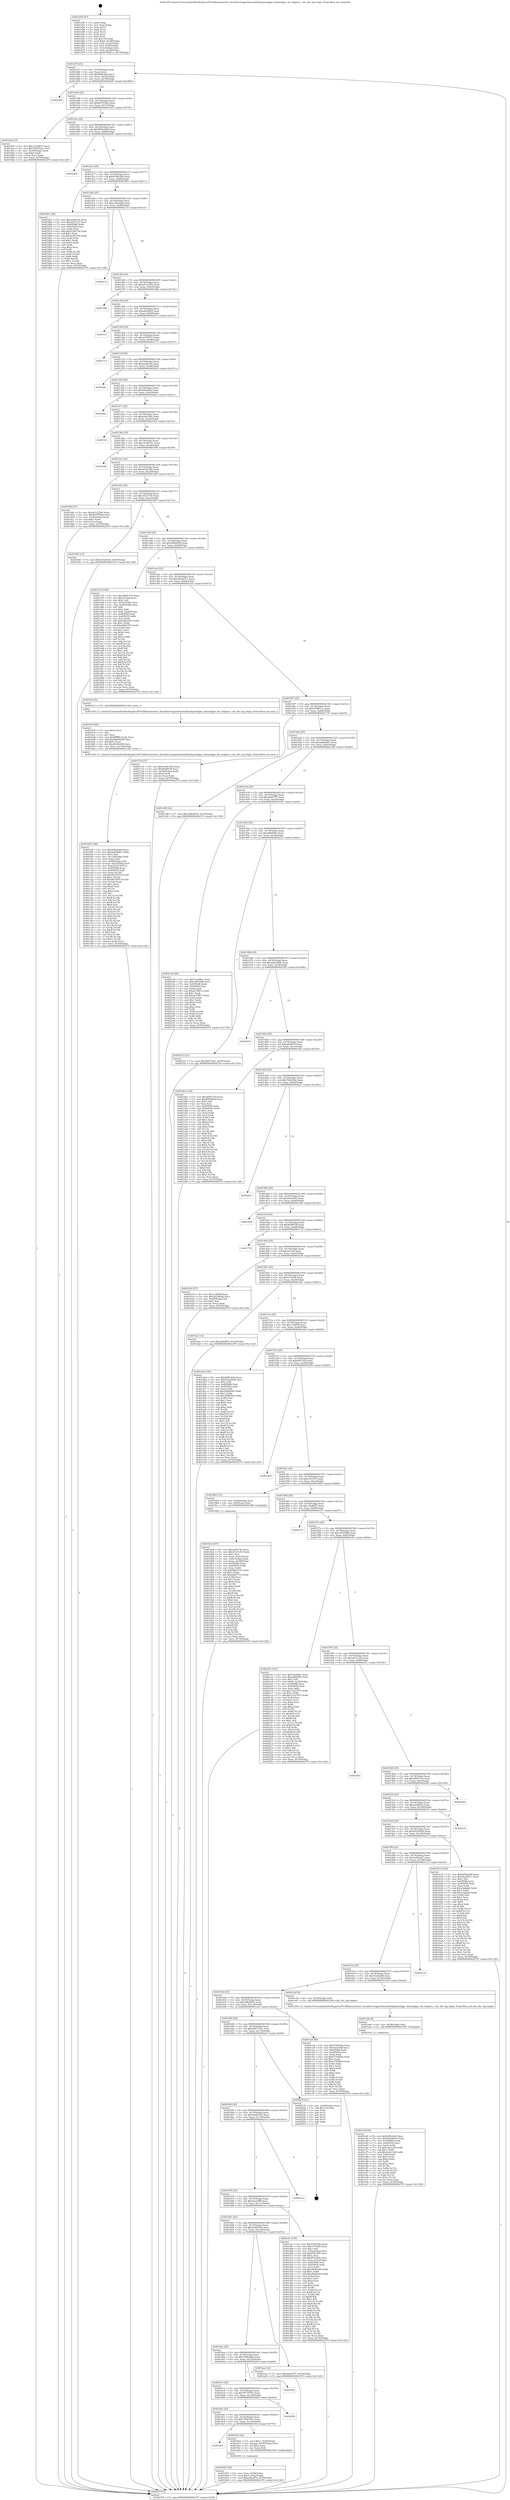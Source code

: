 digraph "0x401250" {
  label = "0x401250 (/mnt/c/Users/mathe/Desktop/tcc/POCII/binaries/extr_linuxdriversgpudrmamddisplayamdgpu_dmamdgpu_dm_helpers.c_dm_dtn_log_begin_Final-ollvm.out::main(0))"
  labelloc = "t"
  node[shape=record]

  Entry [label="",width=0.3,height=0.3,shape=circle,fillcolor=black,style=filled]
  "0x40127f" [label="{
     0x40127f [23]\l
     | [instrs]\l
     &nbsp;&nbsp;0x40127f \<+3\>: mov -0x70(%rbp),%eax\l
     &nbsp;&nbsp;0x401282 \<+2\>: mov %eax,%ecx\l
     &nbsp;&nbsp;0x401284 \<+6\>: sub $0x82f9c424,%ecx\l
     &nbsp;&nbsp;0x40128a \<+3\>: mov %eax,-0x74(%rbp)\l
     &nbsp;&nbsp;0x40128d \<+3\>: mov %ecx,-0x78(%rbp)\l
     &nbsp;&nbsp;0x401290 \<+6\>: je 0000000000402300 \<main+0x10b0\>\l
  }"]
  "0x402300" [label="{
     0x402300\l
  }", style=dashed]
  "0x401296" [label="{
     0x401296 [22]\l
     | [instrs]\l
     &nbsp;&nbsp;0x401296 \<+5\>: jmp 000000000040129b \<main+0x4b\>\l
     &nbsp;&nbsp;0x40129b \<+3\>: mov -0x74(%rbp),%eax\l
     &nbsp;&nbsp;0x40129e \<+5\>: sub $0x8b7978a4,%eax\l
     &nbsp;&nbsp;0x4012a3 \<+3\>: mov %eax,-0x7c(%rbp)\l
     &nbsp;&nbsp;0x4012a6 \<+6\>: je 00000000004019a5 \<main+0x755\>\l
  }"]
  Exit [label="",width=0.3,height=0.3,shape=circle,fillcolor=black,style=filled,peripheries=2]
  "0x4019a5" [label="{
     0x4019a5 [27]\l
     | [instrs]\l
     &nbsp;&nbsp;0x4019a5 \<+5\>: mov $0x13b2fb57,%eax\l
     &nbsp;&nbsp;0x4019aa \<+5\>: mov $0x78367b21,%ecx\l
     &nbsp;&nbsp;0x4019af \<+3\>: mov -0x30(%rbp),%edx\l
     &nbsp;&nbsp;0x4019b2 \<+3\>: cmp $0x0,%edx\l
     &nbsp;&nbsp;0x4019b5 \<+3\>: cmove %ecx,%eax\l
     &nbsp;&nbsp;0x4019b8 \<+3\>: mov %eax,-0x70(%rbp)\l
     &nbsp;&nbsp;0x4019bb \<+5\>: jmp 0000000000402378 \<main+0x1128\>\l
  }"]
  "0x4012ac" [label="{
     0x4012ac [22]\l
     | [instrs]\l
     &nbsp;&nbsp;0x4012ac \<+5\>: jmp 00000000004012b1 \<main+0x61\>\l
     &nbsp;&nbsp;0x4012b1 \<+3\>: mov -0x74(%rbp),%eax\l
     &nbsp;&nbsp;0x4012b4 \<+5\>: sub $0x905ba29d,%eax\l
     &nbsp;&nbsp;0x4012b9 \<+3\>: mov %eax,-0x80(%rbp)\l
     &nbsp;&nbsp;0x4012bc \<+6\>: je 0000000000402294 \<main+0x1044\>\l
  }"]
  "0x401e4f" [label="{
     0x401e4f [93]\l
     | [instrs]\l
     &nbsp;&nbsp;0x401e4f \<+5\>: mov $0x82f9c424,%eax\l
     &nbsp;&nbsp;0x401e54 \<+5\>: mov $0x6a200416,%ecx\l
     &nbsp;&nbsp;0x401e59 \<+7\>: mov 0x405068,%edx\l
     &nbsp;&nbsp;0x401e60 \<+7\>: mov 0x405054,%esi\l
     &nbsp;&nbsp;0x401e67 \<+3\>: mov %edx,%r8d\l
     &nbsp;&nbsp;0x401e6a \<+7\>: sub $0x1afe11d4,%r8d\l
     &nbsp;&nbsp;0x401e71 \<+4\>: sub $0x1,%r8d\l
     &nbsp;&nbsp;0x401e75 \<+7\>: add $0x1afe11d4,%r8d\l
     &nbsp;&nbsp;0x401e7c \<+4\>: imul %r8d,%edx\l
     &nbsp;&nbsp;0x401e80 \<+3\>: and $0x1,%edx\l
     &nbsp;&nbsp;0x401e83 \<+3\>: cmp $0x0,%edx\l
     &nbsp;&nbsp;0x401e86 \<+4\>: sete %r9b\l
     &nbsp;&nbsp;0x401e8a \<+3\>: cmp $0xa,%esi\l
     &nbsp;&nbsp;0x401e8d \<+4\>: setl %r10b\l
     &nbsp;&nbsp;0x401e91 \<+3\>: mov %r9b,%r11b\l
     &nbsp;&nbsp;0x401e94 \<+3\>: and %r10b,%r11b\l
     &nbsp;&nbsp;0x401e97 \<+3\>: xor %r10b,%r9b\l
     &nbsp;&nbsp;0x401e9a \<+3\>: or %r9b,%r11b\l
     &nbsp;&nbsp;0x401e9d \<+4\>: test $0x1,%r11b\l
     &nbsp;&nbsp;0x401ea1 \<+3\>: cmovne %ecx,%eax\l
     &nbsp;&nbsp;0x401ea4 \<+3\>: mov %eax,-0x70(%rbp)\l
     &nbsp;&nbsp;0x401ea7 \<+5\>: jmp 0000000000402378 \<main+0x1128\>\l
  }"]
  "0x402294" [label="{
     0x402294\l
  }", style=dashed]
  "0x4012c2" [label="{
     0x4012c2 [25]\l
     | [instrs]\l
     &nbsp;&nbsp;0x4012c2 \<+5\>: jmp 00000000004012c7 \<main+0x77\>\l
     &nbsp;&nbsp;0x4012c7 \<+3\>: mov -0x74(%rbp),%eax\l
     &nbsp;&nbsp;0x4012ca \<+5\>: sub $0x9196c506,%eax\l
     &nbsp;&nbsp;0x4012cf \<+6\>: mov %eax,-0x84(%rbp)\l
     &nbsp;&nbsp;0x4012d5 \<+6\>: je 0000000000401861 \<main+0x611\>\l
  }"]
  "0x401e46" [label="{
     0x401e46 [9]\l
     | [instrs]\l
     &nbsp;&nbsp;0x401e46 \<+4\>: mov -0x58(%rbp),%rdi\l
     &nbsp;&nbsp;0x401e4a \<+5\>: call 0000000000401030 \<free@plt\>\l
     | [calls]\l
     &nbsp;&nbsp;0x401030 \{1\} (unknown)\l
  }"]
  "0x401861" [label="{
     0x401861 [88]\l
     | [instrs]\l
     &nbsp;&nbsp;0x401861 \<+5\>: mov $0xaedfe74e,%eax\l
     &nbsp;&nbsp;0x401866 \<+5\>: mov $0xe351433,%ecx\l
     &nbsp;&nbsp;0x40186b \<+7\>: mov 0x405068,%edx\l
     &nbsp;&nbsp;0x401872 \<+7\>: mov 0x405054,%esi\l
     &nbsp;&nbsp;0x401879 \<+2\>: mov %edx,%edi\l
     &nbsp;&nbsp;0x40187b \<+6\>: add $0x2c28e746,%edi\l
     &nbsp;&nbsp;0x401881 \<+3\>: sub $0x1,%edi\l
     &nbsp;&nbsp;0x401884 \<+6\>: sub $0x2c28e746,%edi\l
     &nbsp;&nbsp;0x40188a \<+3\>: imul %edi,%edx\l
     &nbsp;&nbsp;0x40188d \<+3\>: and $0x1,%edx\l
     &nbsp;&nbsp;0x401890 \<+3\>: cmp $0x0,%edx\l
     &nbsp;&nbsp;0x401893 \<+4\>: sete %r8b\l
     &nbsp;&nbsp;0x401897 \<+3\>: cmp $0xa,%esi\l
     &nbsp;&nbsp;0x40189a \<+4\>: setl %r9b\l
     &nbsp;&nbsp;0x40189e \<+3\>: mov %r8b,%r10b\l
     &nbsp;&nbsp;0x4018a1 \<+3\>: and %r9b,%r10b\l
     &nbsp;&nbsp;0x4018a4 \<+3\>: xor %r9b,%r8b\l
     &nbsp;&nbsp;0x4018a7 \<+3\>: or %r8b,%r10b\l
     &nbsp;&nbsp;0x4018aa \<+4\>: test $0x1,%r10b\l
     &nbsp;&nbsp;0x4018ae \<+3\>: cmovne %ecx,%eax\l
     &nbsp;&nbsp;0x4018b1 \<+3\>: mov %eax,-0x70(%rbp)\l
     &nbsp;&nbsp;0x4018b4 \<+5\>: jmp 0000000000402378 \<main+0x1128\>\l
  }"]
  "0x4012db" [label="{
     0x4012db [25]\l
     | [instrs]\l
     &nbsp;&nbsp;0x4012db \<+5\>: jmp 00000000004012e0 \<main+0x90\>\l
     &nbsp;&nbsp;0x4012e0 \<+3\>: mov -0x74(%rbp),%eax\l
     &nbsp;&nbsp;0x4012e3 \<+5\>: sub $0xa3b42d2b,%eax\l
     &nbsp;&nbsp;0x4012e8 \<+6\>: mov %eax,-0x88(%rbp)\l
     &nbsp;&nbsp;0x4012ee \<+6\>: je 0000000000402133 \<main+0xee3\>\l
  }"]
  "0x401bf0" [label="{
     0x401bf0 [168]\l
     | [instrs]\l
     &nbsp;&nbsp;0x401bf0 \<+5\>: mov $0x905ba29d,%ecx\l
     &nbsp;&nbsp;0x401bf5 \<+5\>: mov $0xdab62d01,%edx\l
     &nbsp;&nbsp;0x401bfa \<+3\>: mov $0x1,%sil\l
     &nbsp;&nbsp;0x401bfd \<+6\>: mov -0x134(%rbp),%edi\l
     &nbsp;&nbsp;0x401c03 \<+3\>: imul %eax,%edi\l
     &nbsp;&nbsp;0x401c06 \<+4\>: mov -0x58(%rbp),%r8\l
     &nbsp;&nbsp;0x401c0a \<+4\>: movslq -0x5c(%rbp),%r9\l
     &nbsp;&nbsp;0x401c0e \<+4\>: mov %edi,(%r8,%r9,4)\l
     &nbsp;&nbsp;0x401c12 \<+7\>: mov 0x405068,%eax\l
     &nbsp;&nbsp;0x401c19 \<+7\>: mov 0x405054,%edi\l
     &nbsp;&nbsp;0x401c20 \<+3\>: mov %eax,%r10d\l
     &nbsp;&nbsp;0x401c23 \<+7\>: add $0x9915975,%r10d\l
     &nbsp;&nbsp;0x401c2a \<+4\>: sub $0x1,%r10d\l
     &nbsp;&nbsp;0x401c2e \<+7\>: sub $0x9915975,%r10d\l
     &nbsp;&nbsp;0x401c35 \<+4\>: imul %r10d,%eax\l
     &nbsp;&nbsp;0x401c39 \<+3\>: and $0x1,%eax\l
     &nbsp;&nbsp;0x401c3c \<+3\>: cmp $0x0,%eax\l
     &nbsp;&nbsp;0x401c3f \<+4\>: sete %r11b\l
     &nbsp;&nbsp;0x401c43 \<+3\>: cmp $0xa,%edi\l
     &nbsp;&nbsp;0x401c46 \<+3\>: setl %bl\l
     &nbsp;&nbsp;0x401c49 \<+3\>: mov %r11b,%r14b\l
     &nbsp;&nbsp;0x401c4c \<+4\>: xor $0xff,%r14b\l
     &nbsp;&nbsp;0x401c50 \<+3\>: mov %bl,%r15b\l
     &nbsp;&nbsp;0x401c53 \<+4\>: xor $0xff,%r15b\l
     &nbsp;&nbsp;0x401c57 \<+4\>: xor $0x0,%sil\l
     &nbsp;&nbsp;0x401c5b \<+3\>: mov %r14b,%r12b\l
     &nbsp;&nbsp;0x401c5e \<+4\>: and $0x0,%r12b\l
     &nbsp;&nbsp;0x401c62 \<+3\>: and %sil,%r11b\l
     &nbsp;&nbsp;0x401c65 \<+3\>: mov %r15b,%r13b\l
     &nbsp;&nbsp;0x401c68 \<+4\>: and $0x0,%r13b\l
     &nbsp;&nbsp;0x401c6c \<+3\>: and %sil,%bl\l
     &nbsp;&nbsp;0x401c6f \<+3\>: or %r11b,%r12b\l
     &nbsp;&nbsp;0x401c72 \<+3\>: or %bl,%r13b\l
     &nbsp;&nbsp;0x401c75 \<+3\>: xor %r13b,%r12b\l
     &nbsp;&nbsp;0x401c78 \<+3\>: or %r15b,%r14b\l
     &nbsp;&nbsp;0x401c7b \<+4\>: xor $0xff,%r14b\l
     &nbsp;&nbsp;0x401c7f \<+4\>: or $0x0,%sil\l
     &nbsp;&nbsp;0x401c83 \<+3\>: and %sil,%r14b\l
     &nbsp;&nbsp;0x401c86 \<+3\>: or %r14b,%r12b\l
     &nbsp;&nbsp;0x401c89 \<+4\>: test $0x1,%r12b\l
     &nbsp;&nbsp;0x401c8d \<+3\>: cmovne %edx,%ecx\l
     &nbsp;&nbsp;0x401c90 \<+3\>: mov %ecx,-0x70(%rbp)\l
     &nbsp;&nbsp;0x401c93 \<+5\>: jmp 0000000000402378 \<main+0x1128\>\l
  }"]
  "0x402133" [label="{
     0x402133\l
  }", style=dashed]
  "0x4012f4" [label="{
     0x4012f4 [25]\l
     | [instrs]\l
     &nbsp;&nbsp;0x4012f4 \<+5\>: jmp 00000000004012f9 \<main+0xa9\>\l
     &nbsp;&nbsp;0x4012f9 \<+3\>: mov -0x74(%rbp),%eax\l
     &nbsp;&nbsp;0x4012fc \<+5\>: sub $0xa4312582,%eax\l
     &nbsp;&nbsp;0x401301 \<+6\>: mov %eax,-0x8c(%rbp)\l
     &nbsp;&nbsp;0x401307 \<+6\>: je 000000000040198a \<main+0x73a\>\l
  }"]
  "0x401bc8" [label="{
     0x401bc8 [40]\l
     | [instrs]\l
     &nbsp;&nbsp;0x401bc8 \<+5\>: mov $0x2,%ecx\l
     &nbsp;&nbsp;0x401bcd \<+1\>: cltd\l
     &nbsp;&nbsp;0x401bce \<+2\>: idiv %ecx\l
     &nbsp;&nbsp;0x401bd0 \<+6\>: imul $0xfffffffe,%edx,%ecx\l
     &nbsp;&nbsp;0x401bd6 \<+6\>: add $0x2bb3b208,%ecx\l
     &nbsp;&nbsp;0x401bdc \<+3\>: add $0x1,%ecx\l
     &nbsp;&nbsp;0x401bdf \<+6\>: sub $0x2bb3b208,%ecx\l
     &nbsp;&nbsp;0x401be5 \<+6\>: mov %ecx,-0x134(%rbp)\l
     &nbsp;&nbsp;0x401beb \<+5\>: call 0000000000401160 \<next_i\>\l
     | [calls]\l
     &nbsp;&nbsp;0x401160 \{1\} (/mnt/c/Users/mathe/Desktop/tcc/POCII/binaries/extr_linuxdriversgpudrmamddisplayamdgpu_dmamdgpu_dm_helpers.c_dm_dtn_log_begin_Final-ollvm.out::next_i)\l
  }"]
  "0x40198a" [label="{
     0x40198a\l
  }", style=dashed]
  "0x40130d" [label="{
     0x40130d [25]\l
     | [instrs]\l
     &nbsp;&nbsp;0x40130d \<+5\>: jmp 0000000000401312 \<main+0xc2\>\l
     &nbsp;&nbsp;0x401312 \<+3\>: mov -0x74(%rbp),%eax\l
     &nbsp;&nbsp;0x401315 \<+5\>: sub $0xab29dfcd,%eax\l
     &nbsp;&nbsp;0x40131a \<+6\>: mov %eax,-0x90(%rbp)\l
     &nbsp;&nbsp;0x401320 \<+6\>: je 0000000000401fc1 \<main+0xd71\>\l
  }"]
  "0x4019d7" [label="{
     0x4019d7 [23]\l
     | [instrs]\l
     &nbsp;&nbsp;0x4019d7 \<+4\>: mov %rax,-0x58(%rbp)\l
     &nbsp;&nbsp;0x4019db \<+7\>: movl $0x0,-0x5c(%rbp)\l
     &nbsp;&nbsp;0x4019e2 \<+7\>: movl $0xef4edf79,-0x70(%rbp)\l
     &nbsp;&nbsp;0x4019e9 \<+5\>: jmp 0000000000402378 \<main+0x1128\>\l
  }"]
  "0x401fc1" [label="{
     0x401fc1\l
  }", style=dashed]
  "0x401326" [label="{
     0x401326 [25]\l
     | [instrs]\l
     &nbsp;&nbsp;0x401326 \<+5\>: jmp 000000000040132b \<main+0xdb\>\l
     &nbsp;&nbsp;0x40132b \<+3\>: mov -0x74(%rbp),%eax\l
     &nbsp;&nbsp;0x40132e \<+5\>: sub $0xac878721,%eax\l
     &nbsp;&nbsp;0x401333 \<+6\>: mov %eax,-0x94(%rbp)\l
     &nbsp;&nbsp;0x401339 \<+6\>: je 00000000004017c3 \<main+0x573\>\l
  }"]
  "0x4016f5" [label="{
     0x4016f5\l
  }", style=dashed]
  "0x4017c3" [label="{
     0x4017c3\l
  }", style=dashed]
  "0x40133f" [label="{
     0x40133f [25]\l
     | [instrs]\l
     &nbsp;&nbsp;0x40133f \<+5\>: jmp 0000000000401344 \<main+0xf4\>\l
     &nbsp;&nbsp;0x401344 \<+3\>: mov -0x74(%rbp),%eax\l
     &nbsp;&nbsp;0x401347 \<+5\>: sub $0xaedfe74e,%eax\l
     &nbsp;&nbsp;0x40134c \<+6\>: mov %eax,-0x98(%rbp)\l
     &nbsp;&nbsp;0x401352 \<+6\>: je 000000000040226c \<main+0x101c\>\l
  }"]
  "0x4019c0" [label="{
     0x4019c0 [23]\l
     | [instrs]\l
     &nbsp;&nbsp;0x4019c0 \<+7\>: movl $0x1,-0x50(%rbp)\l
     &nbsp;&nbsp;0x4019c7 \<+4\>: movslq -0x50(%rbp),%rax\l
     &nbsp;&nbsp;0x4019cb \<+4\>: shl $0x2,%rax\l
     &nbsp;&nbsp;0x4019cf \<+3\>: mov %rax,%rdi\l
     &nbsp;&nbsp;0x4019d2 \<+5\>: call 0000000000401050 \<malloc@plt\>\l
     | [calls]\l
     &nbsp;&nbsp;0x401050 \{1\} (unknown)\l
  }"]
  "0x40226c" [label="{
     0x40226c\l
  }", style=dashed]
  "0x401358" [label="{
     0x401358 [25]\l
     | [instrs]\l
     &nbsp;&nbsp;0x401358 \<+5\>: jmp 000000000040135d \<main+0x10d\>\l
     &nbsp;&nbsp;0x40135d \<+3\>: mov -0x74(%rbp),%eax\l
     &nbsp;&nbsp;0x401360 \<+5\>: sub $0xb8cef6de,%eax\l
     &nbsp;&nbsp;0x401365 \<+6\>: mov %eax,-0x9c(%rbp)\l
     &nbsp;&nbsp;0x40136b \<+6\>: je 00000000004020ac \<main+0xe5c\>\l
  }"]
  "0x4016dc" [label="{
     0x4016dc [25]\l
     | [instrs]\l
     &nbsp;&nbsp;0x4016dc \<+5\>: jmp 00000000004016e1 \<main+0x491\>\l
     &nbsp;&nbsp;0x4016e1 \<+3\>: mov -0x74(%rbp),%eax\l
     &nbsp;&nbsp;0x4016e4 \<+5\>: sub $0x78367b21,%eax\l
     &nbsp;&nbsp;0x4016e9 \<+6\>: mov %eax,-0x12c(%rbp)\l
     &nbsp;&nbsp;0x4016ef \<+6\>: je 00000000004019c0 \<main+0x770\>\l
  }"]
  "0x4020ac" [label="{
     0x4020ac\l
  }", style=dashed]
  "0x401371" [label="{
     0x401371 [25]\l
     | [instrs]\l
     &nbsp;&nbsp;0x401371 \<+5\>: jmp 0000000000401376 \<main+0x126\>\l
     &nbsp;&nbsp;0x401376 \<+3\>: mov -0x74(%rbp),%eax\l
     &nbsp;&nbsp;0x401379 \<+5\>: sub $0xbc6a3944,%eax\l
     &nbsp;&nbsp;0x40137e \<+6\>: mov %eax,-0xa0(%rbp)\l
     &nbsp;&nbsp;0x401384 \<+6\>: je 0000000000401fcd \<main+0xd7d\>\l
  }"]
  "0x402054" [label="{
     0x402054\l
  }", style=dashed]
  "0x401fcd" [label="{
     0x401fcd\l
  }", style=dashed]
  "0x40138a" [label="{
     0x40138a [25]\l
     | [instrs]\l
     &nbsp;&nbsp;0x40138a \<+5\>: jmp 000000000040138f \<main+0x13f\>\l
     &nbsp;&nbsp;0x40138f \<+3\>: mov -0x74(%rbp),%eax\l
     &nbsp;&nbsp;0x401392 \<+5\>: sub $0xc5196161,%eax\l
     &nbsp;&nbsp;0x401397 \<+6\>: mov %eax,-0xa4(%rbp)\l
     &nbsp;&nbsp;0x40139d \<+6\>: je 0000000000401f48 \<main+0xcf8\>\l
  }"]
  "0x4016c3" [label="{
     0x4016c3 [25]\l
     | [instrs]\l
     &nbsp;&nbsp;0x4016c3 \<+5\>: jmp 00000000004016c8 \<main+0x478\>\l
     &nbsp;&nbsp;0x4016c8 \<+3\>: mov -0x74(%rbp),%eax\l
     &nbsp;&nbsp;0x4016cb \<+5\>: sub $0x7677979c,%eax\l
     &nbsp;&nbsp;0x4016d0 \<+6\>: mov %eax,-0x128(%rbp)\l
     &nbsp;&nbsp;0x4016d6 \<+6\>: je 0000000000402054 \<main+0xe04\>\l
  }"]
  "0x401f48" [label="{
     0x401f48\l
  }", style=dashed]
  "0x4013a3" [label="{
     0x4013a3 [25]\l
     | [instrs]\l
     &nbsp;&nbsp;0x4013a3 \<+5\>: jmp 00000000004013a8 \<main+0x158\>\l
     &nbsp;&nbsp;0x4013a8 \<+3\>: mov -0x74(%rbp),%eax\l
     &nbsp;&nbsp;0x4013ab \<+5\>: sub $0xc632630b,%eax\l
     &nbsp;&nbsp;0x4013b0 \<+6\>: mov %eax,-0xa8(%rbp)\l
     &nbsp;&nbsp;0x4013b6 \<+6\>: je 000000000040196f \<main+0x71f\>\l
  }"]
  "0x401fe8" [label="{
     0x401fe8\l
  }", style=dashed]
  "0x40196f" [label="{
     0x40196f [27]\l
     | [instrs]\l
     &nbsp;&nbsp;0x40196f \<+5\>: mov $0xa4312582,%eax\l
     &nbsp;&nbsp;0x401974 \<+5\>: mov $0x8b7978a4,%ecx\l
     &nbsp;&nbsp;0x401979 \<+3\>: mov -0x30(%rbp),%edx\l
     &nbsp;&nbsp;0x40197c \<+3\>: cmp $0x1,%edx\l
     &nbsp;&nbsp;0x40197f \<+3\>: cmovl %ecx,%eax\l
     &nbsp;&nbsp;0x401982 \<+3\>: mov %eax,-0x70(%rbp)\l
     &nbsp;&nbsp;0x401985 \<+5\>: jmp 0000000000402378 \<main+0x1128\>\l
  }"]
  "0x4013bc" [label="{
     0x4013bc [25]\l
     | [instrs]\l
     &nbsp;&nbsp;0x4013bc \<+5\>: jmp 00000000004013c1 \<main+0x171\>\l
     &nbsp;&nbsp;0x4013c1 \<+3\>: mov -0x74(%rbp),%eax\l
     &nbsp;&nbsp;0x4013c4 \<+5\>: sub $0xc8127c30,%eax\l
     &nbsp;&nbsp;0x4013c9 \<+6\>: mov %eax,-0xac(%rbp)\l
     &nbsp;&nbsp;0x4013cf \<+6\>: je 0000000000401963 \<main+0x713\>\l
  }"]
  "0x4016aa" [label="{
     0x4016aa [25]\l
     | [instrs]\l
     &nbsp;&nbsp;0x4016aa \<+5\>: jmp 00000000004016af \<main+0x45f\>\l
     &nbsp;&nbsp;0x4016af \<+3\>: mov -0x74(%rbp),%eax\l
     &nbsp;&nbsp;0x4016b2 \<+5\>: sub $0x7008ed6b,%eax\l
     &nbsp;&nbsp;0x4016b7 \<+6\>: mov %eax,-0x124(%rbp)\l
     &nbsp;&nbsp;0x4016bd \<+6\>: je 0000000000401fe8 \<main+0xd98\>\l
  }"]
  "0x401963" [label="{
     0x401963 [12]\l
     | [instrs]\l
     &nbsp;&nbsp;0x401963 \<+7\>: movl $0xc632630b,-0x70(%rbp)\l
     &nbsp;&nbsp;0x40196a \<+5\>: jmp 0000000000402378 \<main+0x1128\>\l
  }"]
  "0x4013d5" [label="{
     0x4013d5 [25]\l
     | [instrs]\l
     &nbsp;&nbsp;0x4013d5 \<+5\>: jmp 00000000004013da \<main+0x18a\>\l
     &nbsp;&nbsp;0x4013da \<+3\>: mov -0x74(%rbp),%eax\l
     &nbsp;&nbsp;0x4013dd \<+5\>: sub $0xd5664f5d,%eax\l
     &nbsp;&nbsp;0x4013e2 \<+6\>: mov %eax,-0xb0(%rbp)\l
     &nbsp;&nbsp;0x4013e8 \<+6\>: je 0000000000401a74 \<main+0x824\>\l
  }"]
  "0x401eac" [label="{
     0x401eac [12]\l
     | [instrs]\l
     &nbsp;&nbsp;0x401eac \<+7\>: movl $0xdadc87f7,-0x70(%rbp)\l
     &nbsp;&nbsp;0x401eb3 \<+5\>: jmp 0000000000402378 \<main+0x1128\>\l
  }"]
  "0x401a74" [label="{
     0x401a74 [164]\l
     | [instrs]\l
     &nbsp;&nbsp;0x401a74 \<+5\>: mov $0x28df157d,%eax\l
     &nbsp;&nbsp;0x401a79 \<+5\>: mov $0xaa7cbd,%ecx\l
     &nbsp;&nbsp;0x401a7e \<+2\>: mov $0x1,%dl\l
     &nbsp;&nbsp;0x401a80 \<+3\>: mov -0x5c(%rbp),%esi\l
     &nbsp;&nbsp;0x401a83 \<+3\>: cmp -0x50(%rbp),%esi\l
     &nbsp;&nbsp;0x401a86 \<+4\>: setl %dil\l
     &nbsp;&nbsp;0x401a8a \<+4\>: and $0x1,%dil\l
     &nbsp;&nbsp;0x401a8e \<+4\>: mov %dil,-0x29(%rbp)\l
     &nbsp;&nbsp;0x401a92 \<+7\>: mov 0x405068,%esi\l
     &nbsp;&nbsp;0x401a99 \<+8\>: mov 0x405054,%r8d\l
     &nbsp;&nbsp;0x401aa1 \<+3\>: mov %esi,%r9d\l
     &nbsp;&nbsp;0x401aa4 \<+7\>: add $0xe94b3507,%r9d\l
     &nbsp;&nbsp;0x401aab \<+4\>: sub $0x1,%r9d\l
     &nbsp;&nbsp;0x401aaf \<+7\>: sub $0xe94b3507,%r9d\l
     &nbsp;&nbsp;0x401ab6 \<+4\>: imul %r9d,%esi\l
     &nbsp;&nbsp;0x401aba \<+3\>: and $0x1,%esi\l
     &nbsp;&nbsp;0x401abd \<+3\>: cmp $0x0,%esi\l
     &nbsp;&nbsp;0x401ac0 \<+4\>: sete %dil\l
     &nbsp;&nbsp;0x401ac4 \<+4\>: cmp $0xa,%r8d\l
     &nbsp;&nbsp;0x401ac8 \<+4\>: setl %r10b\l
     &nbsp;&nbsp;0x401acc \<+3\>: mov %dil,%r11b\l
     &nbsp;&nbsp;0x401acf \<+4\>: xor $0xff,%r11b\l
     &nbsp;&nbsp;0x401ad3 \<+3\>: mov %r10b,%bl\l
     &nbsp;&nbsp;0x401ad6 \<+3\>: xor $0xff,%bl\l
     &nbsp;&nbsp;0x401ad9 \<+3\>: xor $0x1,%dl\l
     &nbsp;&nbsp;0x401adc \<+3\>: mov %r11b,%r14b\l
     &nbsp;&nbsp;0x401adf \<+4\>: and $0xff,%r14b\l
     &nbsp;&nbsp;0x401ae3 \<+3\>: and %dl,%dil\l
     &nbsp;&nbsp;0x401ae6 \<+3\>: mov %bl,%r15b\l
     &nbsp;&nbsp;0x401ae9 \<+4\>: and $0xff,%r15b\l
     &nbsp;&nbsp;0x401aed \<+3\>: and %dl,%r10b\l
     &nbsp;&nbsp;0x401af0 \<+3\>: or %dil,%r14b\l
     &nbsp;&nbsp;0x401af3 \<+3\>: or %r10b,%r15b\l
     &nbsp;&nbsp;0x401af6 \<+3\>: xor %r15b,%r14b\l
     &nbsp;&nbsp;0x401af9 \<+3\>: or %bl,%r11b\l
     &nbsp;&nbsp;0x401afc \<+4\>: xor $0xff,%r11b\l
     &nbsp;&nbsp;0x401b00 \<+3\>: or $0x1,%dl\l
     &nbsp;&nbsp;0x401b03 \<+3\>: and %dl,%r11b\l
     &nbsp;&nbsp;0x401b06 \<+3\>: or %r11b,%r14b\l
     &nbsp;&nbsp;0x401b09 \<+4\>: test $0x1,%r14b\l
     &nbsp;&nbsp;0x401b0d \<+3\>: cmovne %ecx,%eax\l
     &nbsp;&nbsp;0x401b10 \<+3\>: mov %eax,-0x70(%rbp)\l
     &nbsp;&nbsp;0x401b13 \<+5\>: jmp 0000000000402378 \<main+0x1128\>\l
  }"]
  "0x4013ee" [label="{
     0x4013ee [25]\l
     | [instrs]\l
     &nbsp;&nbsp;0x4013ee \<+5\>: jmp 00000000004013f3 \<main+0x1a3\>\l
     &nbsp;&nbsp;0x4013f3 \<+3\>: mov -0x74(%rbp),%eax\l
     &nbsp;&nbsp;0x4013f6 \<+5\>: sub $0xd5a32511,%eax\l
     &nbsp;&nbsp;0x4013fb \<+6\>: mov %eax,-0xb4(%rbp)\l
     &nbsp;&nbsp;0x401401 \<+6\>: je 0000000000401bc3 \<main+0x973\>\l
  }"]
  "0x401691" [label="{
     0x401691 [25]\l
     | [instrs]\l
     &nbsp;&nbsp;0x401691 \<+5\>: jmp 0000000000401696 \<main+0x446\>\l
     &nbsp;&nbsp;0x401696 \<+3\>: mov -0x74(%rbp),%eax\l
     &nbsp;&nbsp;0x401699 \<+5\>: sub $0x6a200416,%eax\l
     &nbsp;&nbsp;0x40169e \<+6\>: mov %eax,-0x120(%rbp)\l
     &nbsp;&nbsp;0x4016a4 \<+6\>: je 0000000000401eac \<main+0xc5c\>\l
  }"]
  "0x401bc3" [label="{
     0x401bc3 [5]\l
     | [instrs]\l
     &nbsp;&nbsp;0x401bc3 \<+5\>: call 0000000000401160 \<next_i\>\l
     | [calls]\l
     &nbsp;&nbsp;0x401160 \{1\} (/mnt/c/Users/mathe/Desktop/tcc/POCII/binaries/extr_linuxdriversgpudrmamddisplayamdgpu_dmamdgpu_dm_helpers.c_dm_dtn_log_begin_Final-ollvm.out::next_i)\l
  }"]
  "0x401407" [label="{
     0x401407 [25]\l
     | [instrs]\l
     &nbsp;&nbsp;0x401407 \<+5\>: jmp 000000000040140c \<main+0x1bc\>\l
     &nbsp;&nbsp;0x40140c \<+3\>: mov -0x74(%rbp),%eax\l
     &nbsp;&nbsp;0x40140f \<+5\>: sub $0xd79081cc,%eax\l
     &nbsp;&nbsp;0x401414 \<+6\>: mov %eax,-0xb8(%rbp)\l
     &nbsp;&nbsp;0x40141a \<+6\>: je 0000000000401718 \<main+0x4c8\>\l
  }"]
  "0x401cfc" [label="{
     0x401cfc [165]\l
     | [instrs]\l
     &nbsp;&nbsp;0x401cfc \<+5\>: mov $0xf729259a,%eax\l
     &nbsp;&nbsp;0x401d01 \<+5\>: mov $0x573c0f0,%ecx\l
     &nbsp;&nbsp;0x401d06 \<+2\>: mov $0x1,%dl\l
     &nbsp;&nbsp;0x401d08 \<+3\>: mov -0x5c(%rbp),%esi\l
     &nbsp;&nbsp;0x401d0b \<+6\>: sub $0xff7d19d5,%esi\l
     &nbsp;&nbsp;0x401d11 \<+3\>: add $0x1,%esi\l
     &nbsp;&nbsp;0x401d14 \<+6\>: add $0xff7d19d5,%esi\l
     &nbsp;&nbsp;0x401d1a \<+3\>: mov %esi,-0x5c(%rbp)\l
     &nbsp;&nbsp;0x401d1d \<+7\>: mov 0x405068,%esi\l
     &nbsp;&nbsp;0x401d24 \<+7\>: mov 0x405054,%edi\l
     &nbsp;&nbsp;0x401d2b \<+3\>: mov %esi,%r8d\l
     &nbsp;&nbsp;0x401d2e \<+7\>: sub $0xc9b46cb9,%r8d\l
     &nbsp;&nbsp;0x401d35 \<+4\>: sub $0x1,%r8d\l
     &nbsp;&nbsp;0x401d39 \<+7\>: add $0xc9b46cb9,%r8d\l
     &nbsp;&nbsp;0x401d40 \<+4\>: imul %r8d,%esi\l
     &nbsp;&nbsp;0x401d44 \<+3\>: and $0x1,%esi\l
     &nbsp;&nbsp;0x401d47 \<+3\>: cmp $0x0,%esi\l
     &nbsp;&nbsp;0x401d4a \<+4\>: sete %r9b\l
     &nbsp;&nbsp;0x401d4e \<+3\>: cmp $0xa,%edi\l
     &nbsp;&nbsp;0x401d51 \<+4\>: setl %r10b\l
     &nbsp;&nbsp;0x401d55 \<+3\>: mov %r9b,%r11b\l
     &nbsp;&nbsp;0x401d58 \<+4\>: xor $0xff,%r11b\l
     &nbsp;&nbsp;0x401d5c \<+3\>: mov %r10b,%bl\l
     &nbsp;&nbsp;0x401d5f \<+3\>: xor $0xff,%bl\l
     &nbsp;&nbsp;0x401d62 \<+3\>: xor $0x1,%dl\l
     &nbsp;&nbsp;0x401d65 \<+3\>: mov %r11b,%r14b\l
     &nbsp;&nbsp;0x401d68 \<+4\>: and $0xff,%r14b\l
     &nbsp;&nbsp;0x401d6c \<+3\>: and %dl,%r9b\l
     &nbsp;&nbsp;0x401d6f \<+3\>: mov %bl,%r15b\l
     &nbsp;&nbsp;0x401d72 \<+4\>: and $0xff,%r15b\l
     &nbsp;&nbsp;0x401d76 \<+3\>: and %dl,%r10b\l
     &nbsp;&nbsp;0x401d79 \<+3\>: or %r9b,%r14b\l
     &nbsp;&nbsp;0x401d7c \<+3\>: or %r10b,%r15b\l
     &nbsp;&nbsp;0x401d7f \<+3\>: xor %r15b,%r14b\l
     &nbsp;&nbsp;0x401d82 \<+3\>: or %bl,%r11b\l
     &nbsp;&nbsp;0x401d85 \<+4\>: xor $0xff,%r11b\l
     &nbsp;&nbsp;0x401d89 \<+3\>: or $0x1,%dl\l
     &nbsp;&nbsp;0x401d8c \<+3\>: and %dl,%r11b\l
     &nbsp;&nbsp;0x401d8f \<+3\>: or %r11b,%r14b\l
     &nbsp;&nbsp;0x401d92 \<+4\>: test $0x1,%r14b\l
     &nbsp;&nbsp;0x401d96 \<+3\>: cmovne %ecx,%eax\l
     &nbsp;&nbsp;0x401d99 \<+3\>: mov %eax,-0x70(%rbp)\l
     &nbsp;&nbsp;0x401d9c \<+5\>: jmp 0000000000402378 \<main+0x1128\>\l
  }"]
  "0x401718" [label="{
     0x401718 [27]\l
     | [instrs]\l
     &nbsp;&nbsp;0x401718 \<+5\>: mov $0x9196c506,%eax\l
     &nbsp;&nbsp;0x40171d \<+5\>: mov $0xf929874f,%ecx\l
     &nbsp;&nbsp;0x401722 \<+3\>: mov -0x34(%rbp),%edx\l
     &nbsp;&nbsp;0x401725 \<+3\>: cmp $0x2,%edx\l
     &nbsp;&nbsp;0x401728 \<+3\>: cmovne %ecx,%eax\l
     &nbsp;&nbsp;0x40172b \<+3\>: mov %eax,-0x70(%rbp)\l
     &nbsp;&nbsp;0x40172e \<+5\>: jmp 0000000000402378 \<main+0x1128\>\l
  }"]
  "0x401420" [label="{
     0x401420 [25]\l
     | [instrs]\l
     &nbsp;&nbsp;0x401420 \<+5\>: jmp 0000000000401425 \<main+0x1d5\>\l
     &nbsp;&nbsp;0x401425 \<+3\>: mov -0x74(%rbp),%eax\l
     &nbsp;&nbsp;0x401428 \<+5\>: sub $0xdab62d01,%eax\l
     &nbsp;&nbsp;0x40142d \<+6\>: mov %eax,-0xbc(%rbp)\l
     &nbsp;&nbsp;0x401433 \<+6\>: je 0000000000401c98 \<main+0xa48\>\l
  }"]
  "0x402378" [label="{
     0x402378 [5]\l
     | [instrs]\l
     &nbsp;&nbsp;0x402378 \<+5\>: jmp 000000000040127f \<main+0x2f\>\l
  }"]
  "0x401250" [label="{
     0x401250 [47]\l
     | [instrs]\l
     &nbsp;&nbsp;0x401250 \<+1\>: push %rbp\l
     &nbsp;&nbsp;0x401251 \<+3\>: mov %rsp,%rbp\l
     &nbsp;&nbsp;0x401254 \<+2\>: push %r15\l
     &nbsp;&nbsp;0x401256 \<+2\>: push %r14\l
     &nbsp;&nbsp;0x401258 \<+2\>: push %r13\l
     &nbsp;&nbsp;0x40125a \<+2\>: push %r12\l
     &nbsp;&nbsp;0x40125c \<+1\>: push %rbx\l
     &nbsp;&nbsp;0x40125d \<+7\>: sub $0x118,%rsp\l
     &nbsp;&nbsp;0x401264 \<+7\>: movl $0x0,-0x38(%rbp)\l
     &nbsp;&nbsp;0x40126b \<+3\>: mov %edi,-0x3c(%rbp)\l
     &nbsp;&nbsp;0x40126e \<+4\>: mov %rsi,-0x48(%rbp)\l
     &nbsp;&nbsp;0x401272 \<+3\>: mov -0x3c(%rbp),%edi\l
     &nbsp;&nbsp;0x401275 \<+3\>: mov %edi,-0x34(%rbp)\l
     &nbsp;&nbsp;0x401278 \<+7\>: movl $0xd79081cc,-0x70(%rbp)\l
  }"]
  "0x401678" [label="{
     0x401678 [25]\l
     | [instrs]\l
     &nbsp;&nbsp;0x401678 \<+5\>: jmp 000000000040167d \<main+0x42d\>\l
     &nbsp;&nbsp;0x40167d \<+3\>: mov -0x74(%rbp),%eax\l
     &nbsp;&nbsp;0x401680 \<+5\>: sub $0x5eea59ff,%eax\l
     &nbsp;&nbsp;0x401685 \<+6\>: mov %eax,-0x11c(%rbp)\l
     &nbsp;&nbsp;0x40168b \<+6\>: je 0000000000401cfc \<main+0xaac\>\l
  }"]
  "0x401c98" [label="{
     0x401c98 [12]\l
     | [instrs]\l
     &nbsp;&nbsp;0x401c98 \<+7\>: movl $0x598a967b,-0x70(%rbp)\l
     &nbsp;&nbsp;0x401c9f \<+5\>: jmp 0000000000402378 \<main+0x1128\>\l
  }"]
  "0x401439" [label="{
     0x401439 [25]\l
     | [instrs]\l
     &nbsp;&nbsp;0x401439 \<+5\>: jmp 000000000040143e \<main+0x1ee\>\l
     &nbsp;&nbsp;0x40143e \<+3\>: mov -0x74(%rbp),%eax\l
     &nbsp;&nbsp;0x401441 \<+5\>: sub $0xdadc87f7,%eax\l
     &nbsp;&nbsp;0x401446 \<+6\>: mov %eax,-0xc0(%rbp)\l
     &nbsp;&nbsp;0x40144c \<+6\>: je 0000000000402144 \<main+0xef4\>\l
  }"]
  "0x40231e" [label="{
     0x40231e\l
  }", style=dashed]
  "0x402144" [label="{
     0x402144 [88]\l
     | [instrs]\l
     &nbsp;&nbsp;0x402144 \<+5\>: mov $0x7cee98ac,%eax\l
     &nbsp;&nbsp;0x402149 \<+5\>: mov $0x16f33898,%ecx\l
     &nbsp;&nbsp;0x40214e \<+7\>: mov 0x405068,%edx\l
     &nbsp;&nbsp;0x402155 \<+7\>: mov 0x405054,%esi\l
     &nbsp;&nbsp;0x40215c \<+2\>: mov %edx,%edi\l
     &nbsp;&nbsp;0x40215e \<+6\>: sub $0xa279fb7c,%edi\l
     &nbsp;&nbsp;0x402164 \<+3\>: sub $0x1,%edi\l
     &nbsp;&nbsp;0x402167 \<+6\>: add $0xa279fb7c,%edi\l
     &nbsp;&nbsp;0x40216d \<+3\>: imul %edi,%edx\l
     &nbsp;&nbsp;0x402170 \<+3\>: and $0x1,%edx\l
     &nbsp;&nbsp;0x402173 \<+3\>: cmp $0x0,%edx\l
     &nbsp;&nbsp;0x402176 \<+4\>: sete %r8b\l
     &nbsp;&nbsp;0x40217a \<+3\>: cmp $0xa,%esi\l
     &nbsp;&nbsp;0x40217d \<+4\>: setl %r9b\l
     &nbsp;&nbsp;0x402181 \<+3\>: mov %r8b,%r10b\l
     &nbsp;&nbsp;0x402184 \<+3\>: and %r9b,%r10b\l
     &nbsp;&nbsp;0x402187 \<+3\>: xor %r9b,%r8b\l
     &nbsp;&nbsp;0x40218a \<+3\>: or %r8b,%r10b\l
     &nbsp;&nbsp;0x40218d \<+4\>: test $0x1,%r10b\l
     &nbsp;&nbsp;0x402191 \<+3\>: cmovne %ecx,%eax\l
     &nbsp;&nbsp;0x402194 \<+3\>: mov %eax,-0x70(%rbp)\l
     &nbsp;&nbsp;0x402197 \<+5\>: jmp 0000000000402378 \<main+0x1128\>\l
  }"]
  "0x401452" [label="{
     0x401452 [25]\l
     | [instrs]\l
     &nbsp;&nbsp;0x401452 \<+5\>: jmp 0000000000401457 \<main+0x207\>\l
     &nbsp;&nbsp;0x401457 \<+3\>: mov -0x74(%rbp),%eax\l
     &nbsp;&nbsp;0x40145a \<+5\>: sub $0xe849bf0c,%eax\l
     &nbsp;&nbsp;0x40145f \<+6\>: mov %eax,-0xc4(%rbp)\l
     &nbsp;&nbsp;0x401465 \<+6\>: je 0000000000402233 \<main+0xfe3\>\l
  }"]
  "0x40165f" [label="{
     0x40165f [25]\l
     | [instrs]\l
     &nbsp;&nbsp;0x40165f \<+5\>: jmp 0000000000401664 \<main+0x414\>\l
     &nbsp;&nbsp;0x401664 \<+3\>: mov -0x74(%rbp),%eax\l
     &nbsp;&nbsp;0x401667 \<+5\>: sub $0x5da45d35,%eax\l
     &nbsp;&nbsp;0x40166c \<+6\>: mov %eax,-0x118(%rbp)\l
     &nbsp;&nbsp;0x401672 \<+6\>: je 000000000040231e \<main+0x10ce\>\l
  }"]
  "0x402233" [label="{
     0x402233 [12]\l
     | [instrs]\l
     &nbsp;&nbsp;0x402233 \<+7\>: movl $0x5b877291,-0x70(%rbp)\l
     &nbsp;&nbsp;0x40223a \<+5\>: jmp 0000000000402378 \<main+0x1128\>\l
  }"]
  "0x40146b" [label="{
     0x40146b [25]\l
     | [instrs]\l
     &nbsp;&nbsp;0x40146b \<+5\>: jmp 0000000000401470 \<main+0x220\>\l
     &nbsp;&nbsp;0x401470 \<+3\>: mov -0x74(%rbp),%eax\l
     &nbsp;&nbsp;0x401473 \<+5\>: sub $0xed2a5684,%eax\l
     &nbsp;&nbsp;0x401478 \<+6\>: mov %eax,-0xc8(%rbp)\l
     &nbsp;&nbsp;0x40147e \<+6\>: je 0000000000402254 \<main+0x1004\>\l
  }"]
  "0x40223f" [label="{
     0x40223f [21]\l
     | [instrs]\l
     &nbsp;&nbsp;0x40223f \<+3\>: mov -0x38(%rbp),%eax\l
     &nbsp;&nbsp;0x402242 \<+7\>: add $0x118,%rsp\l
     &nbsp;&nbsp;0x402249 \<+1\>: pop %rbx\l
     &nbsp;&nbsp;0x40224a \<+2\>: pop %r12\l
     &nbsp;&nbsp;0x40224c \<+2\>: pop %r13\l
     &nbsp;&nbsp;0x40224e \<+2\>: pop %r14\l
     &nbsp;&nbsp;0x402250 \<+2\>: pop %r15\l
     &nbsp;&nbsp;0x402252 \<+1\>: pop %rbp\l
     &nbsp;&nbsp;0x402253 \<+1\>: ret\l
  }"]
  "0x402254" [label="{
     0x402254\l
  }", style=dashed]
  "0x401484" [label="{
     0x401484 [25]\l
     | [instrs]\l
     &nbsp;&nbsp;0x401484 \<+5\>: jmp 0000000000401489 \<main+0x239\>\l
     &nbsp;&nbsp;0x401489 \<+3\>: mov -0x74(%rbp),%eax\l
     &nbsp;&nbsp;0x40148c \<+5\>: sub $0xef4edf79,%eax\l
     &nbsp;&nbsp;0x401491 \<+6\>: mov %eax,-0xcc(%rbp)\l
     &nbsp;&nbsp;0x401497 \<+6\>: je 00000000004019ee \<main+0x79e\>\l
  }"]
  "0x401646" [label="{
     0x401646 [25]\l
     | [instrs]\l
     &nbsp;&nbsp;0x401646 \<+5\>: jmp 000000000040164b \<main+0x3fb\>\l
     &nbsp;&nbsp;0x40164b \<+3\>: mov -0x74(%rbp),%eax\l
     &nbsp;&nbsp;0x40164e \<+5\>: sub $0x5b877291,%eax\l
     &nbsp;&nbsp;0x401653 \<+6\>: mov %eax,-0x114(%rbp)\l
     &nbsp;&nbsp;0x401659 \<+6\>: je 000000000040223f \<main+0xfef\>\l
  }"]
  "0x4019ee" [label="{
     0x4019ee [134]\l
     | [instrs]\l
     &nbsp;&nbsp;0x4019ee \<+5\>: mov $0x28df157d,%eax\l
     &nbsp;&nbsp;0x4019f3 \<+5\>: mov $0xd5664f5d,%ecx\l
     &nbsp;&nbsp;0x4019f8 \<+2\>: mov $0x1,%dl\l
     &nbsp;&nbsp;0x4019fa \<+2\>: xor %esi,%esi\l
     &nbsp;&nbsp;0x4019fc \<+7\>: mov 0x405068,%edi\l
     &nbsp;&nbsp;0x401a03 \<+8\>: mov 0x405054,%r8d\l
     &nbsp;&nbsp;0x401a0b \<+3\>: sub $0x1,%esi\l
     &nbsp;&nbsp;0x401a0e \<+3\>: mov %edi,%r9d\l
     &nbsp;&nbsp;0x401a11 \<+3\>: add %esi,%r9d\l
     &nbsp;&nbsp;0x401a14 \<+4\>: imul %r9d,%edi\l
     &nbsp;&nbsp;0x401a18 \<+3\>: and $0x1,%edi\l
     &nbsp;&nbsp;0x401a1b \<+3\>: cmp $0x0,%edi\l
     &nbsp;&nbsp;0x401a1e \<+4\>: sete %r10b\l
     &nbsp;&nbsp;0x401a22 \<+4\>: cmp $0xa,%r8d\l
     &nbsp;&nbsp;0x401a26 \<+4\>: setl %r11b\l
     &nbsp;&nbsp;0x401a2a \<+3\>: mov %r10b,%bl\l
     &nbsp;&nbsp;0x401a2d \<+3\>: xor $0xff,%bl\l
     &nbsp;&nbsp;0x401a30 \<+3\>: mov %r11b,%r14b\l
     &nbsp;&nbsp;0x401a33 \<+4\>: xor $0xff,%r14b\l
     &nbsp;&nbsp;0x401a37 \<+3\>: xor $0x0,%dl\l
     &nbsp;&nbsp;0x401a3a \<+3\>: mov %bl,%r15b\l
     &nbsp;&nbsp;0x401a3d \<+4\>: and $0x0,%r15b\l
     &nbsp;&nbsp;0x401a41 \<+3\>: and %dl,%r10b\l
     &nbsp;&nbsp;0x401a44 \<+3\>: mov %r14b,%r12b\l
     &nbsp;&nbsp;0x401a47 \<+4\>: and $0x0,%r12b\l
     &nbsp;&nbsp;0x401a4b \<+3\>: and %dl,%r11b\l
     &nbsp;&nbsp;0x401a4e \<+3\>: or %r10b,%r15b\l
     &nbsp;&nbsp;0x401a51 \<+3\>: or %r11b,%r12b\l
     &nbsp;&nbsp;0x401a54 \<+3\>: xor %r12b,%r15b\l
     &nbsp;&nbsp;0x401a57 \<+3\>: or %r14b,%bl\l
     &nbsp;&nbsp;0x401a5a \<+3\>: xor $0xff,%bl\l
     &nbsp;&nbsp;0x401a5d \<+3\>: or $0x0,%dl\l
     &nbsp;&nbsp;0x401a60 \<+2\>: and %dl,%bl\l
     &nbsp;&nbsp;0x401a62 \<+3\>: or %bl,%r15b\l
     &nbsp;&nbsp;0x401a65 \<+4\>: test $0x1,%r15b\l
     &nbsp;&nbsp;0x401a69 \<+3\>: cmovne %ecx,%eax\l
     &nbsp;&nbsp;0x401a6c \<+3\>: mov %eax,-0x70(%rbp)\l
     &nbsp;&nbsp;0x401a6f \<+5\>: jmp 0000000000402378 \<main+0x1128\>\l
  }"]
  "0x40149d" [label="{
     0x40149d [25]\l
     | [instrs]\l
     &nbsp;&nbsp;0x40149d \<+5\>: jmp 00000000004014a2 \<main+0x252\>\l
     &nbsp;&nbsp;0x4014a2 \<+3\>: mov -0x74(%rbp),%eax\l
     &nbsp;&nbsp;0x4014a5 \<+5\>: sub $0xf729259a,%eax\l
     &nbsp;&nbsp;0x4014aa \<+6\>: mov %eax,-0xd0(%rbp)\l
     &nbsp;&nbsp;0x4014b0 \<+6\>: je 00000000004022e1 \<main+0x1091\>\l
  }"]
  "0x401ca4" [label="{
     0x401ca4 [88]\l
     | [instrs]\l
     &nbsp;&nbsp;0x401ca4 \<+5\>: mov $0xf729259a,%eax\l
     &nbsp;&nbsp;0x401ca9 \<+5\>: mov $0x5eea59ff,%ecx\l
     &nbsp;&nbsp;0x401cae \<+7\>: mov 0x405068,%edx\l
     &nbsp;&nbsp;0x401cb5 \<+7\>: mov 0x405054,%esi\l
     &nbsp;&nbsp;0x401cbc \<+2\>: mov %edx,%edi\l
     &nbsp;&nbsp;0x401cbe \<+6\>: sub $0xe776d856,%edi\l
     &nbsp;&nbsp;0x401cc4 \<+3\>: sub $0x1,%edi\l
     &nbsp;&nbsp;0x401cc7 \<+6\>: add $0xe776d856,%edi\l
     &nbsp;&nbsp;0x401ccd \<+3\>: imul %edi,%edx\l
     &nbsp;&nbsp;0x401cd0 \<+3\>: and $0x1,%edx\l
     &nbsp;&nbsp;0x401cd3 \<+3\>: cmp $0x0,%edx\l
     &nbsp;&nbsp;0x401cd6 \<+4\>: sete %r8b\l
     &nbsp;&nbsp;0x401cda \<+3\>: cmp $0xa,%esi\l
     &nbsp;&nbsp;0x401cdd \<+4\>: setl %r9b\l
     &nbsp;&nbsp;0x401ce1 \<+3\>: mov %r8b,%r10b\l
     &nbsp;&nbsp;0x401ce4 \<+3\>: and %r9b,%r10b\l
     &nbsp;&nbsp;0x401ce7 \<+3\>: xor %r9b,%r8b\l
     &nbsp;&nbsp;0x401cea \<+3\>: or %r8b,%r10b\l
     &nbsp;&nbsp;0x401ced \<+4\>: test $0x1,%r10b\l
     &nbsp;&nbsp;0x401cf1 \<+3\>: cmovne %ecx,%eax\l
     &nbsp;&nbsp;0x401cf4 \<+3\>: mov %eax,-0x70(%rbp)\l
     &nbsp;&nbsp;0x401cf7 \<+5\>: jmp 0000000000402378 \<main+0x1128\>\l
  }"]
  "0x4022e1" [label="{
     0x4022e1\l
  }", style=dashed]
  "0x4014b6" [label="{
     0x4014b6 [25]\l
     | [instrs]\l
     &nbsp;&nbsp;0x4014b6 \<+5\>: jmp 00000000004014bb \<main+0x26b\>\l
     &nbsp;&nbsp;0x4014bb \<+3\>: mov -0x74(%rbp),%eax\l
     &nbsp;&nbsp;0x4014be \<+5\>: sub $0xf8c4e493,%eax\l
     &nbsp;&nbsp;0x4014c3 \<+6\>: mov %eax,-0xd4(%rbp)\l
     &nbsp;&nbsp;0x4014c9 \<+6\>: je 0000000000401eb8 \<main+0xc68\>\l
  }"]
  "0x40162d" [label="{
     0x40162d [25]\l
     | [instrs]\l
     &nbsp;&nbsp;0x40162d \<+5\>: jmp 0000000000401632 \<main+0x3e2\>\l
     &nbsp;&nbsp;0x401632 \<+3\>: mov -0x74(%rbp),%eax\l
     &nbsp;&nbsp;0x401635 \<+5\>: sub $0x598a967b,%eax\l
     &nbsp;&nbsp;0x40163a \<+6\>: mov %eax,-0x110(%rbp)\l
     &nbsp;&nbsp;0x401640 \<+6\>: je 0000000000401ca4 \<main+0xa54\>\l
  }"]
  "0x401eb8" [label="{
     0x401eb8\l
  }", style=dashed]
  "0x4014cf" [label="{
     0x4014cf [25]\l
     | [instrs]\l
     &nbsp;&nbsp;0x4014cf \<+5\>: jmp 00000000004014d4 \<main+0x284\>\l
     &nbsp;&nbsp;0x4014d4 \<+3\>: mov -0x74(%rbp),%eax\l
     &nbsp;&nbsp;0x4014d7 \<+5\>: sub $0xf929874f,%eax\l
     &nbsp;&nbsp;0x4014dc \<+6\>: mov %eax,-0xd8(%rbp)\l
     &nbsp;&nbsp;0x4014e2 \<+6\>: je 0000000000401733 \<main+0x4e3\>\l
  }"]
  "0x401e3d" [label="{
     0x401e3d [9]\l
     | [instrs]\l
     &nbsp;&nbsp;0x401e3d \<+4\>: mov -0x58(%rbp),%rdi\l
     &nbsp;&nbsp;0x401e41 \<+5\>: call 0000000000401240 \<dm_dtn_log_begin\>\l
     | [calls]\l
     &nbsp;&nbsp;0x401240 \{1\} (/mnt/c/Users/mathe/Desktop/tcc/POCII/binaries/extr_linuxdriversgpudrmamddisplayamdgpu_dmamdgpu_dm_helpers.c_dm_dtn_log_begin_Final-ollvm.out::dm_dtn_log_begin)\l
  }"]
  "0x401733" [label="{
     0x401733\l
  }", style=dashed]
  "0x4014e8" [label="{
     0x4014e8 [25]\l
     | [instrs]\l
     &nbsp;&nbsp;0x4014e8 \<+5\>: jmp 00000000004014ed \<main+0x29d\>\l
     &nbsp;&nbsp;0x4014ed \<+3\>: mov -0x74(%rbp),%eax\l
     &nbsp;&nbsp;0x4014f0 \<+5\>: sub $0xaa7cbd,%eax\l
     &nbsp;&nbsp;0x4014f5 \<+6\>: mov %eax,-0xdc(%rbp)\l
     &nbsp;&nbsp;0x4014fb \<+6\>: je 0000000000401b18 \<main+0x8c8\>\l
  }"]
  "0x401614" [label="{
     0x401614 [25]\l
     | [instrs]\l
     &nbsp;&nbsp;0x401614 \<+5\>: jmp 0000000000401619 \<main+0x3c9\>\l
     &nbsp;&nbsp;0x401619 \<+3\>: mov -0x74(%rbp),%eax\l
     &nbsp;&nbsp;0x40161c \<+5\>: sub $0x53a02268,%eax\l
     &nbsp;&nbsp;0x401621 \<+6\>: mov %eax,-0x10c(%rbp)\l
     &nbsp;&nbsp;0x401627 \<+6\>: je 0000000000401e3d \<main+0xbed\>\l
  }"]
  "0x401b18" [label="{
     0x401b18 [27]\l
     | [instrs]\l
     &nbsp;&nbsp;0x401b18 \<+5\>: mov $0xc12690f,%eax\l
     &nbsp;&nbsp;0x401b1d \<+5\>: mov $0x2d234826,%ecx\l
     &nbsp;&nbsp;0x401b22 \<+3\>: mov -0x29(%rbp),%dl\l
     &nbsp;&nbsp;0x401b25 \<+3\>: test $0x1,%dl\l
     &nbsp;&nbsp;0x401b28 \<+3\>: cmovne %ecx,%eax\l
     &nbsp;&nbsp;0x401b2b \<+3\>: mov %eax,-0x70(%rbp)\l
     &nbsp;&nbsp;0x401b2e \<+5\>: jmp 0000000000402378 \<main+0x1128\>\l
  }"]
  "0x401501" [label="{
     0x401501 [25]\l
     | [instrs]\l
     &nbsp;&nbsp;0x401501 \<+5\>: jmp 0000000000401506 \<main+0x2b6\>\l
     &nbsp;&nbsp;0x401506 \<+3\>: mov -0x74(%rbp),%eax\l
     &nbsp;&nbsp;0x401509 \<+5\>: sub $0x573c0f0,%eax\l
     &nbsp;&nbsp;0x40150e \<+6\>: mov %eax,-0xe0(%rbp)\l
     &nbsp;&nbsp;0x401514 \<+6\>: je 0000000000401da1 \<main+0xb51\>\l
  }"]
  "0x40211b" [label="{
     0x40211b\l
  }", style=dashed]
  "0x401da1" [label="{
     0x401da1 [12]\l
     | [instrs]\l
     &nbsp;&nbsp;0x401da1 \<+7\>: movl $0xef4edf79,-0x70(%rbp)\l
     &nbsp;&nbsp;0x401da8 \<+5\>: jmp 0000000000402378 \<main+0x1128\>\l
  }"]
  "0x40151a" [label="{
     0x40151a [25]\l
     | [instrs]\l
     &nbsp;&nbsp;0x40151a \<+5\>: jmp 000000000040151f \<main+0x2cf\>\l
     &nbsp;&nbsp;0x40151f \<+3\>: mov -0x74(%rbp),%eax\l
     &nbsp;&nbsp;0x401522 \<+5\>: sub $0xc12690f,%eax\l
     &nbsp;&nbsp;0x401527 \<+6\>: mov %eax,-0xe4(%rbp)\l
     &nbsp;&nbsp;0x40152d \<+6\>: je 0000000000401dad \<main+0xb5d\>\l
  }"]
  "0x4015fb" [label="{
     0x4015fb [25]\l
     | [instrs]\l
     &nbsp;&nbsp;0x4015fb \<+5\>: jmp 0000000000401600 \<main+0x3b0\>\l
     &nbsp;&nbsp;0x401600 \<+3\>: mov -0x74(%rbp),%eax\l
     &nbsp;&nbsp;0x401603 \<+5\>: sub $0x3a45e6a7,%eax\l
     &nbsp;&nbsp;0x401608 \<+6\>: mov %eax,-0x108(%rbp)\l
     &nbsp;&nbsp;0x40160e \<+6\>: je 000000000040211b \<main+0xecb\>\l
  }"]
  "0x401dad" [label="{
     0x401dad [144]\l
     | [instrs]\l
     &nbsp;&nbsp;0x401dad \<+5\>: mov $0x82f9c424,%eax\l
     &nbsp;&nbsp;0x401db2 \<+5\>: mov $0x53a02268,%ecx\l
     &nbsp;&nbsp;0x401db7 \<+2\>: mov $0x1,%dl\l
     &nbsp;&nbsp;0x401db9 \<+7\>: mov 0x405068,%esi\l
     &nbsp;&nbsp;0x401dc0 \<+7\>: mov 0x405054,%edi\l
     &nbsp;&nbsp;0x401dc7 \<+3\>: mov %esi,%r8d\l
     &nbsp;&nbsp;0x401dca \<+7\>: add $0x3fb98440,%r8d\l
     &nbsp;&nbsp;0x401dd1 \<+4\>: sub $0x1,%r8d\l
     &nbsp;&nbsp;0x401dd5 \<+7\>: sub $0x3fb98440,%r8d\l
     &nbsp;&nbsp;0x401ddc \<+4\>: imul %r8d,%esi\l
     &nbsp;&nbsp;0x401de0 \<+3\>: and $0x1,%esi\l
     &nbsp;&nbsp;0x401de3 \<+3\>: cmp $0x0,%esi\l
     &nbsp;&nbsp;0x401de6 \<+4\>: sete %r9b\l
     &nbsp;&nbsp;0x401dea \<+3\>: cmp $0xa,%edi\l
     &nbsp;&nbsp;0x401ded \<+4\>: setl %r10b\l
     &nbsp;&nbsp;0x401df1 \<+3\>: mov %r9b,%r11b\l
     &nbsp;&nbsp;0x401df4 \<+4\>: xor $0xff,%r11b\l
     &nbsp;&nbsp;0x401df8 \<+3\>: mov %r10b,%bl\l
     &nbsp;&nbsp;0x401dfb \<+3\>: xor $0xff,%bl\l
     &nbsp;&nbsp;0x401dfe \<+3\>: xor $0x1,%dl\l
     &nbsp;&nbsp;0x401e01 \<+3\>: mov %r11b,%r14b\l
     &nbsp;&nbsp;0x401e04 \<+4\>: and $0xff,%r14b\l
     &nbsp;&nbsp;0x401e08 \<+3\>: and %dl,%r9b\l
     &nbsp;&nbsp;0x401e0b \<+3\>: mov %bl,%r15b\l
     &nbsp;&nbsp;0x401e0e \<+4\>: and $0xff,%r15b\l
     &nbsp;&nbsp;0x401e12 \<+3\>: and %dl,%r10b\l
     &nbsp;&nbsp;0x401e15 \<+3\>: or %r9b,%r14b\l
     &nbsp;&nbsp;0x401e18 \<+3\>: or %r10b,%r15b\l
     &nbsp;&nbsp;0x401e1b \<+3\>: xor %r15b,%r14b\l
     &nbsp;&nbsp;0x401e1e \<+3\>: or %bl,%r11b\l
     &nbsp;&nbsp;0x401e21 \<+4\>: xor $0xff,%r11b\l
     &nbsp;&nbsp;0x401e25 \<+3\>: or $0x1,%dl\l
     &nbsp;&nbsp;0x401e28 \<+3\>: and %dl,%r11b\l
     &nbsp;&nbsp;0x401e2b \<+3\>: or %r11b,%r14b\l
     &nbsp;&nbsp;0x401e2e \<+4\>: test $0x1,%r14b\l
     &nbsp;&nbsp;0x401e32 \<+3\>: cmovne %ecx,%eax\l
     &nbsp;&nbsp;0x401e35 \<+3\>: mov %eax,-0x70(%rbp)\l
     &nbsp;&nbsp;0x401e38 \<+5\>: jmp 0000000000402378 \<main+0x1128\>\l
  }"]
  "0x401533" [label="{
     0x401533 [25]\l
     | [instrs]\l
     &nbsp;&nbsp;0x401533 \<+5\>: jmp 0000000000401538 \<main+0x2e8\>\l
     &nbsp;&nbsp;0x401538 \<+3\>: mov -0x74(%rbp),%eax\l
     &nbsp;&nbsp;0x40153b \<+5\>: sub $0xdb073eb,%eax\l
     &nbsp;&nbsp;0x401540 \<+6\>: mov %eax,-0xe8(%rbp)\l
     &nbsp;&nbsp;0x401546 \<+6\>: je 0000000000401855 \<main+0x605\>\l
  }"]
  "0x401b33" [label="{
     0x401b33 [144]\l
     | [instrs]\l
     &nbsp;&nbsp;0x401b33 \<+5\>: mov $0x905ba29d,%eax\l
     &nbsp;&nbsp;0x401b38 \<+5\>: mov $0xd5a32511,%ecx\l
     &nbsp;&nbsp;0x401b3d \<+2\>: mov $0x1,%dl\l
     &nbsp;&nbsp;0x401b3f \<+7\>: mov 0x405068,%esi\l
     &nbsp;&nbsp;0x401b46 \<+7\>: mov 0x405054,%edi\l
     &nbsp;&nbsp;0x401b4d \<+3\>: mov %esi,%r8d\l
     &nbsp;&nbsp;0x401b50 \<+7\>: sub $0x23abda0,%r8d\l
     &nbsp;&nbsp;0x401b57 \<+4\>: sub $0x1,%r8d\l
     &nbsp;&nbsp;0x401b5b \<+7\>: add $0x23abda0,%r8d\l
     &nbsp;&nbsp;0x401b62 \<+4\>: imul %r8d,%esi\l
     &nbsp;&nbsp;0x401b66 \<+3\>: and $0x1,%esi\l
     &nbsp;&nbsp;0x401b69 \<+3\>: cmp $0x0,%esi\l
     &nbsp;&nbsp;0x401b6c \<+4\>: sete %r9b\l
     &nbsp;&nbsp;0x401b70 \<+3\>: cmp $0xa,%edi\l
     &nbsp;&nbsp;0x401b73 \<+4\>: setl %r10b\l
     &nbsp;&nbsp;0x401b77 \<+3\>: mov %r9b,%r11b\l
     &nbsp;&nbsp;0x401b7a \<+4\>: xor $0xff,%r11b\l
     &nbsp;&nbsp;0x401b7e \<+3\>: mov %r10b,%bl\l
     &nbsp;&nbsp;0x401b81 \<+3\>: xor $0xff,%bl\l
     &nbsp;&nbsp;0x401b84 \<+3\>: xor $0x0,%dl\l
     &nbsp;&nbsp;0x401b87 \<+3\>: mov %r11b,%r14b\l
     &nbsp;&nbsp;0x401b8a \<+4\>: and $0x0,%r14b\l
     &nbsp;&nbsp;0x401b8e \<+3\>: and %dl,%r9b\l
     &nbsp;&nbsp;0x401b91 \<+3\>: mov %bl,%r15b\l
     &nbsp;&nbsp;0x401b94 \<+4\>: and $0x0,%r15b\l
     &nbsp;&nbsp;0x401b98 \<+3\>: and %dl,%r10b\l
     &nbsp;&nbsp;0x401b9b \<+3\>: or %r9b,%r14b\l
     &nbsp;&nbsp;0x401b9e \<+3\>: or %r10b,%r15b\l
     &nbsp;&nbsp;0x401ba1 \<+3\>: xor %r15b,%r14b\l
     &nbsp;&nbsp;0x401ba4 \<+3\>: or %bl,%r11b\l
     &nbsp;&nbsp;0x401ba7 \<+4\>: xor $0xff,%r11b\l
     &nbsp;&nbsp;0x401bab \<+3\>: or $0x0,%dl\l
     &nbsp;&nbsp;0x401bae \<+3\>: and %dl,%r11b\l
     &nbsp;&nbsp;0x401bb1 \<+3\>: or %r11b,%r14b\l
     &nbsp;&nbsp;0x401bb4 \<+4\>: test $0x1,%r14b\l
     &nbsp;&nbsp;0x401bb8 \<+3\>: cmovne %ecx,%eax\l
     &nbsp;&nbsp;0x401bbb \<+3\>: mov %eax,-0x70(%rbp)\l
     &nbsp;&nbsp;0x401bbe \<+5\>: jmp 0000000000402378 \<main+0x1128\>\l
  }"]
  "0x401855" [label="{
     0x401855\l
  }", style=dashed]
  "0x40154c" [label="{
     0x40154c [25]\l
     | [instrs]\l
     &nbsp;&nbsp;0x40154c \<+5\>: jmp 0000000000401551 \<main+0x301\>\l
     &nbsp;&nbsp;0x401551 \<+3\>: mov -0x74(%rbp),%eax\l
     &nbsp;&nbsp;0x401554 \<+5\>: sub $0xe351433,%eax\l
     &nbsp;&nbsp;0x401559 \<+6\>: mov %eax,-0xec(%rbp)\l
     &nbsp;&nbsp;0x40155f \<+6\>: je 00000000004018b9 \<main+0x669\>\l
  }"]
  "0x4015e2" [label="{
     0x4015e2 [25]\l
     | [instrs]\l
     &nbsp;&nbsp;0x4015e2 \<+5\>: jmp 00000000004015e7 \<main+0x397\>\l
     &nbsp;&nbsp;0x4015e7 \<+3\>: mov -0x74(%rbp),%eax\l
     &nbsp;&nbsp;0x4015ea \<+5\>: sub $0x2d234826,%eax\l
     &nbsp;&nbsp;0x4015ef \<+6\>: mov %eax,-0x104(%rbp)\l
     &nbsp;&nbsp;0x4015f5 \<+6\>: je 0000000000401b33 \<main+0x8e3\>\l
  }"]
  "0x4018b9" [label="{
     0x4018b9 [13]\l
     | [instrs]\l
     &nbsp;&nbsp;0x4018b9 \<+4\>: mov -0x48(%rbp),%rax\l
     &nbsp;&nbsp;0x4018bd \<+4\>: mov 0x8(%rax),%rdi\l
     &nbsp;&nbsp;0x4018c1 \<+5\>: call 0000000000401060 \<atoi@plt\>\l
     | [calls]\l
     &nbsp;&nbsp;0x401060 \{1\} (unknown)\l
  }"]
  "0x401565" [label="{
     0x401565 [25]\l
     | [instrs]\l
     &nbsp;&nbsp;0x401565 \<+5\>: jmp 000000000040156a \<main+0x31a\>\l
     &nbsp;&nbsp;0x40156a \<+3\>: mov -0x74(%rbp),%eax\l
     &nbsp;&nbsp;0x40156d \<+5\>: sub $0x13b2fb57,%eax\l
     &nbsp;&nbsp;0x401572 \<+6\>: mov %eax,-0xf0(%rbp)\l
     &nbsp;&nbsp;0x401578 \<+6\>: je 0000000000402127 \<main+0xed7\>\l
  }"]
  "0x4018c6" [label="{
     0x4018c6 [157]\l
     | [instrs]\l
     &nbsp;&nbsp;0x4018c6 \<+5\>: mov $0xaedfe74e,%ecx\l
     &nbsp;&nbsp;0x4018cb \<+5\>: mov $0xc8127c30,%edx\l
     &nbsp;&nbsp;0x4018d0 \<+3\>: mov $0x1,%sil\l
     &nbsp;&nbsp;0x4018d3 \<+3\>: mov %eax,-0x4c(%rbp)\l
     &nbsp;&nbsp;0x4018d6 \<+3\>: mov -0x4c(%rbp),%eax\l
     &nbsp;&nbsp;0x4018d9 \<+3\>: mov %eax,-0x30(%rbp)\l
     &nbsp;&nbsp;0x4018dc \<+7\>: mov 0x405068,%eax\l
     &nbsp;&nbsp;0x4018e3 \<+8\>: mov 0x405054,%r8d\l
     &nbsp;&nbsp;0x4018eb \<+3\>: mov %eax,%r9d\l
     &nbsp;&nbsp;0x4018ee \<+7\>: sub $0xfdbd7733,%r9d\l
     &nbsp;&nbsp;0x4018f5 \<+4\>: sub $0x1,%r9d\l
     &nbsp;&nbsp;0x4018f9 \<+7\>: add $0xfdbd7733,%r9d\l
     &nbsp;&nbsp;0x401900 \<+4\>: imul %r9d,%eax\l
     &nbsp;&nbsp;0x401904 \<+3\>: and $0x1,%eax\l
     &nbsp;&nbsp;0x401907 \<+3\>: cmp $0x0,%eax\l
     &nbsp;&nbsp;0x40190a \<+4\>: sete %r10b\l
     &nbsp;&nbsp;0x40190e \<+4\>: cmp $0xa,%r8d\l
     &nbsp;&nbsp;0x401912 \<+4\>: setl %r11b\l
     &nbsp;&nbsp;0x401916 \<+3\>: mov %r10b,%bl\l
     &nbsp;&nbsp;0x401919 \<+3\>: xor $0xff,%bl\l
     &nbsp;&nbsp;0x40191c \<+3\>: mov %r11b,%r14b\l
     &nbsp;&nbsp;0x40191f \<+4\>: xor $0xff,%r14b\l
     &nbsp;&nbsp;0x401923 \<+4\>: xor $0x0,%sil\l
     &nbsp;&nbsp;0x401927 \<+3\>: mov %bl,%r15b\l
     &nbsp;&nbsp;0x40192a \<+4\>: and $0x0,%r15b\l
     &nbsp;&nbsp;0x40192e \<+3\>: and %sil,%r10b\l
     &nbsp;&nbsp;0x401931 \<+3\>: mov %r14b,%r12b\l
     &nbsp;&nbsp;0x401934 \<+4\>: and $0x0,%r12b\l
     &nbsp;&nbsp;0x401938 \<+3\>: and %sil,%r11b\l
     &nbsp;&nbsp;0x40193b \<+3\>: or %r10b,%r15b\l
     &nbsp;&nbsp;0x40193e \<+3\>: or %r11b,%r12b\l
     &nbsp;&nbsp;0x401941 \<+3\>: xor %r12b,%r15b\l
     &nbsp;&nbsp;0x401944 \<+3\>: or %r14b,%bl\l
     &nbsp;&nbsp;0x401947 \<+3\>: xor $0xff,%bl\l
     &nbsp;&nbsp;0x40194a \<+4\>: or $0x0,%sil\l
     &nbsp;&nbsp;0x40194e \<+3\>: and %sil,%bl\l
     &nbsp;&nbsp;0x401951 \<+3\>: or %bl,%r15b\l
     &nbsp;&nbsp;0x401954 \<+4\>: test $0x1,%r15b\l
     &nbsp;&nbsp;0x401958 \<+3\>: cmovne %edx,%ecx\l
     &nbsp;&nbsp;0x40195b \<+3\>: mov %ecx,-0x70(%rbp)\l
     &nbsp;&nbsp;0x40195e \<+5\>: jmp 0000000000402378 \<main+0x1128\>\l
  }"]
  "0x402035" [label="{
     0x402035\l
  }", style=dashed]
  "0x402127" [label="{
     0x402127\l
  }", style=dashed]
  "0x40157e" [label="{
     0x40157e [25]\l
     | [instrs]\l
     &nbsp;&nbsp;0x40157e \<+5\>: jmp 0000000000401583 \<main+0x333\>\l
     &nbsp;&nbsp;0x401583 \<+3\>: mov -0x74(%rbp),%eax\l
     &nbsp;&nbsp;0x401586 \<+5\>: sub $0x16f33898,%eax\l
     &nbsp;&nbsp;0x40158b \<+6\>: mov %eax,-0xf4(%rbp)\l
     &nbsp;&nbsp;0x401591 \<+6\>: je 000000000040219c \<main+0xf4c\>\l
  }"]
  "0x4015c9" [label="{
     0x4015c9 [25]\l
     | [instrs]\l
     &nbsp;&nbsp;0x4015c9 \<+5\>: jmp 00000000004015ce \<main+0x37e\>\l
     &nbsp;&nbsp;0x4015ce \<+3\>: mov -0x74(%rbp),%eax\l
     &nbsp;&nbsp;0x4015d1 \<+5\>: sub $0x2aa5fb3e,%eax\l
     &nbsp;&nbsp;0x4015d6 \<+6\>: mov %eax,-0x100(%rbp)\l
     &nbsp;&nbsp;0x4015dc \<+6\>: je 0000000000402035 \<main+0xde5\>\l
  }"]
  "0x40219c" [label="{
     0x40219c [151]\l
     | [instrs]\l
     &nbsp;&nbsp;0x40219c \<+5\>: mov $0x7cee98ac,%eax\l
     &nbsp;&nbsp;0x4021a1 \<+5\>: mov $0xe849bf0c,%ecx\l
     &nbsp;&nbsp;0x4021a6 \<+2\>: mov $0x1,%dl\l
     &nbsp;&nbsp;0x4021a8 \<+7\>: movl $0x0,-0x38(%rbp)\l
     &nbsp;&nbsp;0x4021af \<+7\>: mov 0x405068,%esi\l
     &nbsp;&nbsp;0x4021b6 \<+7\>: mov 0x405054,%edi\l
     &nbsp;&nbsp;0x4021bd \<+3\>: mov %esi,%r8d\l
     &nbsp;&nbsp;0x4021c0 \<+7\>: sub $0x7ce27675,%r8d\l
     &nbsp;&nbsp;0x4021c7 \<+4\>: sub $0x1,%r8d\l
     &nbsp;&nbsp;0x4021cb \<+7\>: add $0x7ce27675,%r8d\l
     &nbsp;&nbsp;0x4021d2 \<+4\>: imul %r8d,%esi\l
     &nbsp;&nbsp;0x4021d6 \<+3\>: and $0x1,%esi\l
     &nbsp;&nbsp;0x4021d9 \<+3\>: cmp $0x0,%esi\l
     &nbsp;&nbsp;0x4021dc \<+4\>: sete %r9b\l
     &nbsp;&nbsp;0x4021e0 \<+3\>: cmp $0xa,%edi\l
     &nbsp;&nbsp;0x4021e3 \<+4\>: setl %r10b\l
     &nbsp;&nbsp;0x4021e7 \<+3\>: mov %r9b,%r11b\l
     &nbsp;&nbsp;0x4021ea \<+4\>: xor $0xff,%r11b\l
     &nbsp;&nbsp;0x4021ee \<+3\>: mov %r10b,%bl\l
     &nbsp;&nbsp;0x4021f1 \<+3\>: xor $0xff,%bl\l
     &nbsp;&nbsp;0x4021f4 \<+3\>: xor $0x1,%dl\l
     &nbsp;&nbsp;0x4021f7 \<+3\>: mov %r11b,%r14b\l
     &nbsp;&nbsp;0x4021fa \<+4\>: and $0xff,%r14b\l
     &nbsp;&nbsp;0x4021fe \<+3\>: and %dl,%r9b\l
     &nbsp;&nbsp;0x402201 \<+3\>: mov %bl,%r15b\l
     &nbsp;&nbsp;0x402204 \<+4\>: and $0xff,%r15b\l
     &nbsp;&nbsp;0x402208 \<+3\>: and %dl,%r10b\l
     &nbsp;&nbsp;0x40220b \<+3\>: or %r9b,%r14b\l
     &nbsp;&nbsp;0x40220e \<+3\>: or %r10b,%r15b\l
     &nbsp;&nbsp;0x402211 \<+3\>: xor %r15b,%r14b\l
     &nbsp;&nbsp;0x402214 \<+3\>: or %bl,%r11b\l
     &nbsp;&nbsp;0x402217 \<+4\>: xor $0xff,%r11b\l
     &nbsp;&nbsp;0x40221b \<+3\>: or $0x1,%dl\l
     &nbsp;&nbsp;0x40221e \<+3\>: and %dl,%r11b\l
     &nbsp;&nbsp;0x402221 \<+3\>: or %r11b,%r14b\l
     &nbsp;&nbsp;0x402224 \<+4\>: test $0x1,%r14b\l
     &nbsp;&nbsp;0x402228 \<+3\>: cmovne %ecx,%eax\l
     &nbsp;&nbsp;0x40222b \<+3\>: mov %eax,-0x70(%rbp)\l
     &nbsp;&nbsp;0x40222e \<+5\>: jmp 0000000000402378 \<main+0x1128\>\l
  }"]
  "0x401597" [label="{
     0x401597 [25]\l
     | [instrs]\l
     &nbsp;&nbsp;0x401597 \<+5\>: jmp 000000000040159c \<main+0x34c\>\l
     &nbsp;&nbsp;0x40159c \<+3\>: mov -0x74(%rbp),%eax\l
     &nbsp;&nbsp;0x40159f \<+5\>: sub $0x22f31152,%eax\l
     &nbsp;&nbsp;0x4015a4 \<+6\>: mov %eax,-0xf8(%rbp)\l
     &nbsp;&nbsp;0x4015aa \<+6\>: je 000000000040234c \<main+0x10fc\>\l
  }"]
  "0x402288" [label="{
     0x402288\l
  }", style=dashed]
  "0x40234c" [label="{
     0x40234c\l
  }", style=dashed]
  "0x4015b0" [label="{
     0x4015b0 [25]\l
     | [instrs]\l
     &nbsp;&nbsp;0x4015b0 \<+5\>: jmp 00000000004015b5 \<main+0x365\>\l
     &nbsp;&nbsp;0x4015b5 \<+3\>: mov -0x74(%rbp),%eax\l
     &nbsp;&nbsp;0x4015b8 \<+5\>: sub $0x28df157d,%eax\l
     &nbsp;&nbsp;0x4015bd \<+6\>: mov %eax,-0xfc(%rbp)\l
     &nbsp;&nbsp;0x4015c3 \<+6\>: je 0000000000402288 \<main+0x1038\>\l
  }"]
  Entry -> "0x401250" [label=" 1"]
  "0x40127f" -> "0x402300" [label=" 0"]
  "0x40127f" -> "0x401296" [label=" 26"]
  "0x40223f" -> Exit [label=" 1"]
  "0x401296" -> "0x4019a5" [label=" 1"]
  "0x401296" -> "0x4012ac" [label=" 25"]
  "0x402233" -> "0x402378" [label=" 1"]
  "0x4012ac" -> "0x402294" [label=" 0"]
  "0x4012ac" -> "0x4012c2" [label=" 25"]
  "0x40219c" -> "0x402378" [label=" 1"]
  "0x4012c2" -> "0x401861" [label=" 1"]
  "0x4012c2" -> "0x4012db" [label=" 24"]
  "0x402144" -> "0x402378" [label=" 1"]
  "0x4012db" -> "0x402133" [label=" 0"]
  "0x4012db" -> "0x4012f4" [label=" 24"]
  "0x401eac" -> "0x402378" [label=" 1"]
  "0x4012f4" -> "0x40198a" [label=" 0"]
  "0x4012f4" -> "0x40130d" [label=" 24"]
  "0x401e4f" -> "0x402378" [label=" 1"]
  "0x40130d" -> "0x401fc1" [label=" 0"]
  "0x40130d" -> "0x401326" [label=" 24"]
  "0x401e46" -> "0x401e4f" [label=" 1"]
  "0x401326" -> "0x4017c3" [label=" 0"]
  "0x401326" -> "0x40133f" [label=" 24"]
  "0x401e3d" -> "0x401e46" [label=" 1"]
  "0x40133f" -> "0x40226c" [label=" 0"]
  "0x40133f" -> "0x401358" [label=" 24"]
  "0x401dad" -> "0x402378" [label=" 1"]
  "0x401358" -> "0x4020ac" [label=" 0"]
  "0x401358" -> "0x401371" [label=" 24"]
  "0x401cfc" -> "0x402378" [label=" 1"]
  "0x401371" -> "0x401fcd" [label=" 0"]
  "0x401371" -> "0x40138a" [label=" 24"]
  "0x401ca4" -> "0x402378" [label=" 1"]
  "0x40138a" -> "0x401f48" [label=" 0"]
  "0x40138a" -> "0x4013a3" [label=" 24"]
  "0x401bf0" -> "0x402378" [label=" 1"]
  "0x4013a3" -> "0x40196f" [label=" 1"]
  "0x4013a3" -> "0x4013bc" [label=" 23"]
  "0x401bc8" -> "0x401bf0" [label=" 1"]
  "0x4013bc" -> "0x401963" [label=" 1"]
  "0x4013bc" -> "0x4013d5" [label=" 22"]
  "0x401b33" -> "0x402378" [label=" 1"]
  "0x4013d5" -> "0x401a74" [label=" 2"]
  "0x4013d5" -> "0x4013ee" [label=" 20"]
  "0x401b18" -> "0x402378" [label=" 2"]
  "0x4013ee" -> "0x401bc3" [label=" 1"]
  "0x4013ee" -> "0x401407" [label=" 19"]
  "0x4019ee" -> "0x402378" [label=" 2"]
  "0x401407" -> "0x401718" [label=" 1"]
  "0x401407" -> "0x401420" [label=" 18"]
  "0x401718" -> "0x402378" [label=" 1"]
  "0x401250" -> "0x40127f" [label=" 1"]
  "0x402378" -> "0x40127f" [label=" 25"]
  "0x401861" -> "0x402378" [label=" 1"]
  "0x4019d7" -> "0x402378" [label=" 1"]
  "0x401420" -> "0x401c98" [label=" 1"]
  "0x401420" -> "0x401439" [label=" 17"]
  "0x4016dc" -> "0x4016f5" [label=" 0"]
  "0x401439" -> "0x402144" [label=" 1"]
  "0x401439" -> "0x401452" [label=" 16"]
  "0x4016dc" -> "0x4019c0" [label=" 1"]
  "0x401452" -> "0x402233" [label=" 1"]
  "0x401452" -> "0x40146b" [label=" 15"]
  "0x4016c3" -> "0x4016dc" [label=" 1"]
  "0x40146b" -> "0x402254" [label=" 0"]
  "0x40146b" -> "0x401484" [label=" 15"]
  "0x4016c3" -> "0x402054" [label=" 0"]
  "0x401484" -> "0x4019ee" [label=" 2"]
  "0x401484" -> "0x40149d" [label=" 13"]
  "0x4016aa" -> "0x4016c3" [label=" 1"]
  "0x40149d" -> "0x4022e1" [label=" 0"]
  "0x40149d" -> "0x4014b6" [label=" 13"]
  "0x4016aa" -> "0x401fe8" [label=" 0"]
  "0x4014b6" -> "0x401eb8" [label=" 0"]
  "0x4014b6" -> "0x4014cf" [label=" 13"]
  "0x401691" -> "0x4016aa" [label=" 1"]
  "0x4014cf" -> "0x401733" [label=" 0"]
  "0x4014cf" -> "0x4014e8" [label=" 13"]
  "0x401691" -> "0x401eac" [label=" 1"]
  "0x4014e8" -> "0x401b18" [label=" 2"]
  "0x4014e8" -> "0x401501" [label=" 11"]
  "0x401678" -> "0x401691" [label=" 2"]
  "0x401501" -> "0x401da1" [label=" 1"]
  "0x401501" -> "0x40151a" [label=" 10"]
  "0x401678" -> "0x401cfc" [label=" 1"]
  "0x40151a" -> "0x401dad" [label=" 1"]
  "0x40151a" -> "0x401533" [label=" 9"]
  "0x40165f" -> "0x401678" [label=" 3"]
  "0x401533" -> "0x401855" [label=" 0"]
  "0x401533" -> "0x40154c" [label=" 9"]
  "0x40165f" -> "0x40231e" [label=" 0"]
  "0x40154c" -> "0x4018b9" [label=" 1"]
  "0x40154c" -> "0x401565" [label=" 8"]
  "0x4018b9" -> "0x4018c6" [label=" 1"]
  "0x4018c6" -> "0x402378" [label=" 1"]
  "0x401963" -> "0x402378" [label=" 1"]
  "0x40196f" -> "0x402378" [label=" 1"]
  "0x4019a5" -> "0x402378" [label=" 1"]
  "0x401646" -> "0x40165f" [label=" 3"]
  "0x401565" -> "0x402127" [label=" 0"]
  "0x401565" -> "0x40157e" [label=" 8"]
  "0x401646" -> "0x40223f" [label=" 1"]
  "0x40157e" -> "0x40219c" [label=" 1"]
  "0x40157e" -> "0x401597" [label=" 7"]
  "0x40162d" -> "0x401646" [label=" 4"]
  "0x401597" -> "0x40234c" [label=" 0"]
  "0x401597" -> "0x4015b0" [label=" 7"]
  "0x40162d" -> "0x401ca4" [label=" 1"]
  "0x4015b0" -> "0x402288" [label=" 0"]
  "0x4015b0" -> "0x4015c9" [label=" 7"]
  "0x401c98" -> "0x402378" [label=" 1"]
  "0x4015c9" -> "0x402035" [label=" 0"]
  "0x4015c9" -> "0x4015e2" [label=" 7"]
  "0x401da1" -> "0x402378" [label=" 1"]
  "0x4015e2" -> "0x401b33" [label=" 1"]
  "0x4015e2" -> "0x4015fb" [label=" 6"]
  "0x4019c0" -> "0x4019d7" [label=" 1"]
  "0x4015fb" -> "0x40211b" [label=" 0"]
  "0x4015fb" -> "0x401614" [label=" 6"]
  "0x401a74" -> "0x402378" [label=" 2"]
  "0x401614" -> "0x401e3d" [label=" 1"]
  "0x401614" -> "0x40162d" [label=" 5"]
  "0x401bc3" -> "0x401bc8" [label=" 1"]
}
